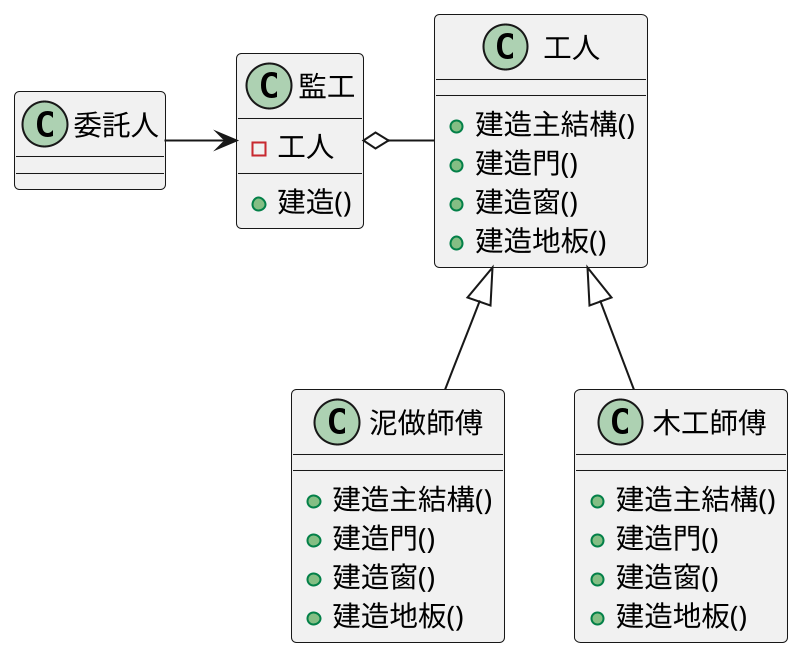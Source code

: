 @startuml

scale 800*800

skinparam defaultFontName "Noto Sans CJK TC Regular"

class 委託人{
}

class 監工{
    -工人
    +建造()
}

class 工人{
    +建造主結構()
    +建造門()
    +建造窗()
    +建造地板()
}

class 泥做師傅 {
    +建造主結構()
    +建造門()
    +建造窗()
    +建造地板()
}

class 木工師傅 {
    +建造主結構()
    +建造門()
    +建造窗()
    +建造地板()
}

委託人 -right-> 監工
監工 o-right- 工人
工人 <|-down- 泥做師傅
工人 <|-down- 木工師傅

@enduml